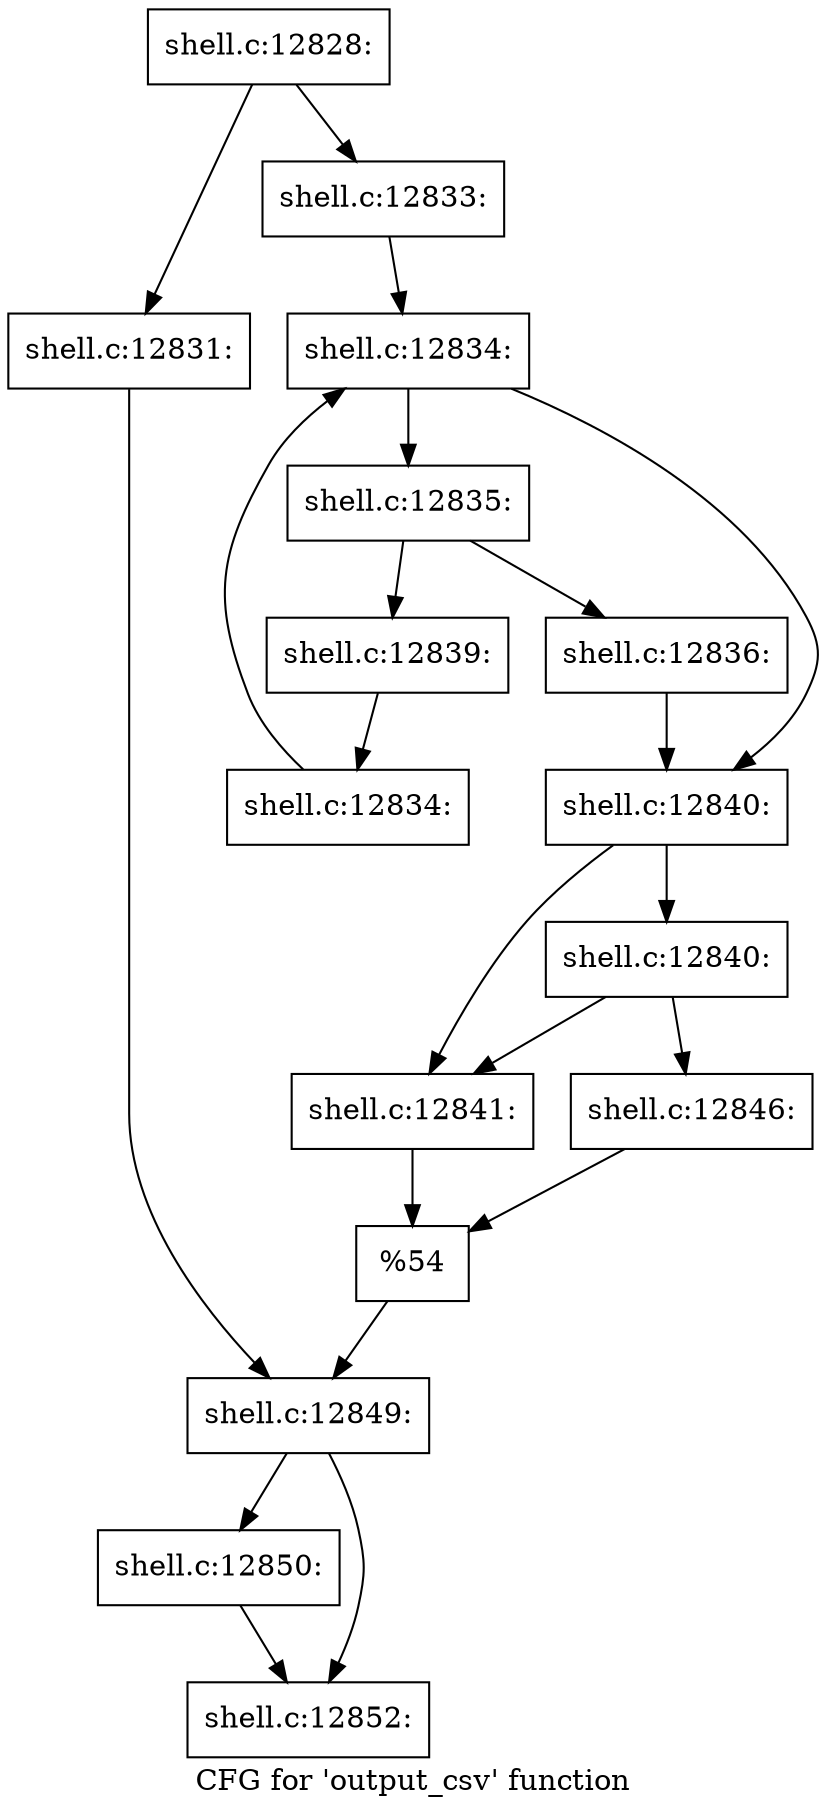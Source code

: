 digraph "CFG for 'output_csv' function" {
	label="CFG for 'output_csv' function";

	Node0x56027727b190 [shape=record,label="{shell.c:12828:}"];
	Node0x56027727b190 -> Node0x560277284300;
	Node0x56027727b190 -> Node0x5602772843a0;
	Node0x560277284300 [shape=record,label="{shell.c:12831:}"];
	Node0x560277284300 -> Node0x560277284350;
	Node0x5602772843a0 [shape=record,label="{shell.c:12833:}"];
	Node0x5602772843a0 -> Node0x5602772850e0;
	Node0x5602772850e0 [shape=record,label="{shell.c:12834:}"];
	Node0x5602772850e0 -> Node0x560277285300;
	Node0x5602772850e0 -> Node0x560277284f30;
	Node0x560277285300 [shape=record,label="{shell.c:12835:}"];
	Node0x560277285300 -> Node0x560277285860;
	Node0x560277285300 -> Node0x5602772858b0;
	Node0x560277285860 [shape=record,label="{shell.c:12836:}"];
	Node0x560277285860 -> Node0x560277284f30;
	Node0x5602772858b0 [shape=record,label="{shell.c:12839:}"];
	Node0x5602772858b0 -> Node0x560277285270;
	Node0x560277285270 [shape=record,label="{shell.c:12834:}"];
	Node0x560277285270 -> Node0x5602772850e0;
	Node0x560277284f30 [shape=record,label="{shell.c:12840:}"];
	Node0x560277284f30 -> Node0x5602764ad1b0;
	Node0x560277284f30 -> Node0x560277286880;
	Node0x560277286880 [shape=record,label="{shell.c:12840:}"];
	Node0x560277286880 -> Node0x5602764ad1b0;
	Node0x560277286880 -> Node0x560277286830;
	Node0x5602764ad1b0 [shape=record,label="{shell.c:12841:}"];
	Node0x5602764ad1b0 -> Node0x5602772867e0;
	Node0x560277286830 [shape=record,label="{shell.c:12846:}"];
	Node0x560277286830 -> Node0x5602772867e0;
	Node0x5602772867e0 [shape=record,label="{%54}"];
	Node0x5602772867e0 -> Node0x560277284350;
	Node0x560277284350 [shape=record,label="{shell.c:12849:}"];
	Node0x560277284350 -> Node0x5602772881c0;
	Node0x560277284350 -> Node0x560277288210;
	Node0x5602772881c0 [shape=record,label="{shell.c:12850:}"];
	Node0x5602772881c0 -> Node0x560277288210;
	Node0x560277288210 [shape=record,label="{shell.c:12852:}"];
}

